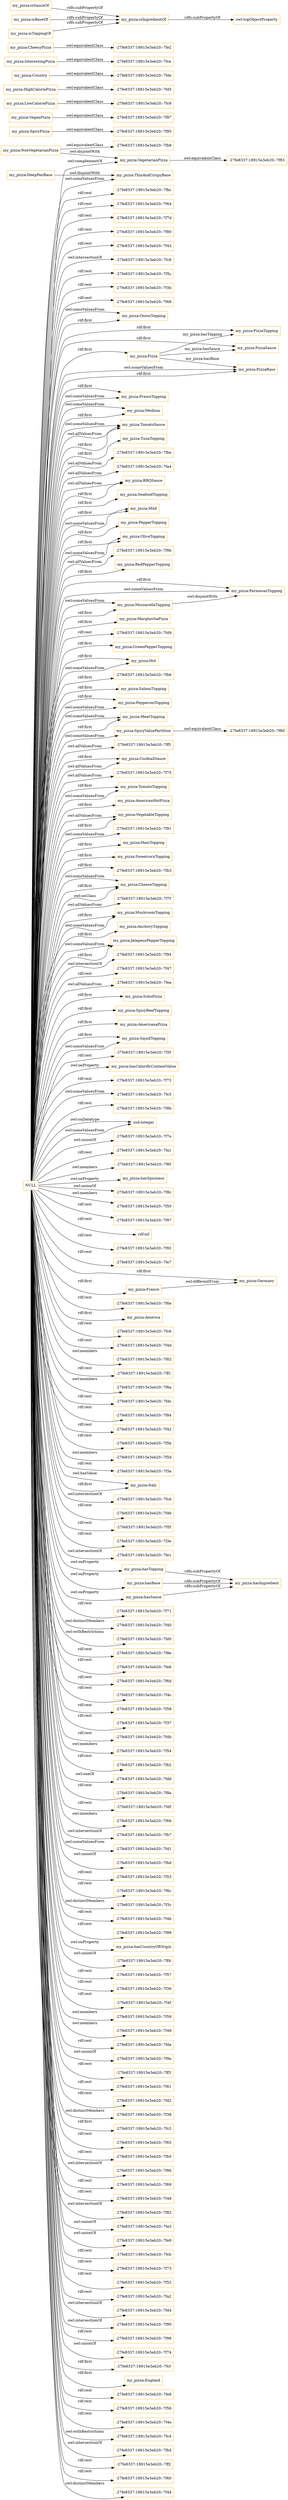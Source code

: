 digraph ar2dtool_diagram { 
rankdir=LR;
size="1501"
node [shape = rectangle, color="orange"]; "my_pizza:OnionTopping" "my_pizza:PizzaTopping" "-27fe8337:18915e3eb20:-7f95" "my_pizza:PrawnTopping" "my_pizza:Medium" "-27fe8337:18915e3eb20:-7fb8" "my_pizza:TomatoSauce" "my_pizza:TunaTopping" "-27fe8337:18915e3eb20:-7fbe" "-27fe8337:18915e3eb20:-7fa4" "my_pizza:VeganPizza" "my_pizza:BBQSauce" "my_pizza:SeafoodTopping" "my_pizza:NonVegetarianPizza" "my_pizza:SpicyPizza" "my_pizza:Mild" "my_pizza:PepperTopping" "my_pizza:LowCaloriePizza" "my_pizza:OliveTopping" "my_pizza:PizzaSauce" "-27fe8337:18915e3eb20:-7f9b" "-27fe8337:18915e3eb20:-7fc9" "my_pizza:RedPepperTopping" "-27fe8337:18915e3eb20:-7fd5" "my_pizza:ParmesanTopping" "my_pizza:MargheritaPizza" "my_pizza:ThinAndCrispyBase" "my_pizza:DeepPanBase" "-27fe8337:18915e3eb20:-7f83" "my_pizza:GreenPepperTopping" "my_pizza:Hot" "-27fe8337:18915e3eb20:-7fb6" "my_pizza:Country" "my_pizza:SalamiTopping" "my_pizza:PepperoniTopping" "my_pizza:MeatTopping" "my_pizza:SpicyValuePartition" "-27fe8337:18915e3eb20:-7ff5" "my_pizza:CocktailSauce" "-27fe8337:18915e3eb20:-7f75" "-27fe8337:18915e3eb20:-7fce" "my_pizza:InterestingPizza" "my_pizza:MozzarellaTopping" "-27fe8337:18915e3eb20:-7f87" "my_pizza:TomatoTopping" "my_pizza:AmericanHotPizza" "my_pizza:VegetableTopping" "my_pizza:PizzaBase" "-27fe8337:18915e3eb20:-7f91" "my_pizza:HamTopping" "-27fe8337:18915e3eb20:-7fde" "my_pizza:SweetcornTopping" "-27fe8337:18915e3eb20:-7fb3" "my_pizza:HighCaloriePizza" "-27fe8337:18915e3eb20:-7f8d" "my_pizza:CheeseTopping" "-27fe8337:18915e3eb20:-7f7f" "my_pizza:MushroomTopping" "my_pizza:CheesyPizza" "my_pizza:AnchovyTopping" "my_pizza:Pizza" "my_pizza:JalapenoPepperTopping" "my_pizza:VegetarianPizza" "-27fe8337:18915e3eb20:-7fea" "-27fe8337:18915e3eb20:-7fe2" "my_pizza:SohoPizza" "my_pizza:SpicyBeefTopping" "my_pizza:AmericanaPizza" "my_pizza:SquidTopping" ; /*classes style*/
	"NULL" -> "my_pizza:OnionTopping" [ label = "owl:someValuesFrom" ];
	"NULL" -> "-27fe8337:18915e3eb20:-7f3f" [ label = "rdf:rest" ];
	"NULL" -> "-27fe8337:18915e3eb20:-7fb6" [ label = "rdf:first" ];
	"NULL" -> "my_pizza:hasCalorificContentValue" [ label = "owl:onProperty" ];
	"NULL" -> "-27fe8337:18915e3eb20:-7f72" [ label = "rdf:rest" ];
	"NULL" -> "my_pizza:PizzaBase" [ label = "owl:someValuesFrom" ];
	"NULL" -> "-27fe8337:18915e3eb20:-7fc5" [ label = "owl:someValuesFrom" ];
	"NULL" -> "-27fe8337:18915e3eb20:-7f8b" [ label = "rdf:rest" ];
	"NULL" -> "xsd:integer" [ label = "owl:onDatatype" ];
	"NULL" -> "my_pizza:PizzaSauce" [ label = "rdf:first" ];
	"NULL" -> "-27fe8337:18915e3eb20:-7f7e" [ label = "owl:unionOf" ];
	"NULL" -> "my_pizza:TomatoTopping" [ label = "rdf:first" ];
	"NULL" -> "-27fe8337:18915e3eb20:-7fa1" [ label = "rdf:rest" ];
	"NULL" -> "-27fe8337:18915e3eb20:-7f6f" [ label = "owl:members" ];
	"NULL" -> "my_pizza:hasSpiciness" [ label = "owl:onProperty" ];
	"NULL" -> "-27fe8337:18915e3eb20:-7f8c" [ label = "owl:unionOf" ];
	"NULL" -> "-27fe8337:18915e3eb20:-7f50" [ label = "owl:members" ];
	"NULL" -> "-27fe8337:18915e3eb20:-7f97" [ label = "rdf:rest" ];
	"NULL" -> "rdf:nil" [ label = "rdf:rest" ];
	"NULL" -> "my_pizza:OliveTopping" [ label = "rdf:first" ];
	"NULL" -> "-27fe8337:18915e3eb20:-7f92" [ label = "rdf:rest" ];
	"NULL" -> "-27fe8337:18915e3eb20:-7fe7" [ label = "rdf:rest" ];
	"NULL" -> "my_pizza:ThinAndCrispyBase" [ label = "owl:someValuesFrom" ];
	"NULL" -> "my_pizza:SpicyBeefTopping" [ label = "rdf:first" ];
	"NULL" -> "my_pizza:Germany" [ label = "rdf:first" ];
	"NULL" -> "-27fe8337:18915e3eb20:-7f6e" [ label = "rdf:rest" ];
	"NULL" -> "my_pizza:America" [ label = "rdf:first" ];
	"NULL" -> "-27fe8337:18915e3eb20:-7fc6" [ label = "rdf:rest" ];
	"NULL" -> "my_pizza:Mild" [ label = "rdf:first" ];
	"NULL" -> "-27fe8337:18915e3eb20:-7f4d" [ label = "rdf:rest" ];
	"NULL" -> "my_pizza:Hot" [ label = "rdf:first" ];
	"NULL" -> "my_pizza:PizzaTopping" [ label = "rdf:first" ];
	"NULL" -> "my_pizza:TomatoSauce" [ label = "owl:allValuesFrom" ];
	"NULL" -> "-27fe8337:18915e3eb20:-7f62" [ label = "owl:members" ];
	"NULL" -> "my_pizza:CheeseTopping" [ label = "rdf:first" ];
	"NULL" -> "my_pizza:SquidTopping" [ label = "rdf:first" ];
	"NULL" -> "-27fe8337:18915e3eb20:-7ff1" [ label = "rdf:rest" ];
	"NULL" -> "-27fe8337:18915e3eb20:-7f6a" [ label = "owl:members" ];
	"NULL" -> "my_pizza:SohoPizza" [ label = "rdf:first" ];
	"NULL" -> "-27fe8337:18915e3eb20:-7fdc" [ label = "rdf:rest" ];
	"NULL" -> "my_pizza:CocktailSauce" [ label = "rdf:first" ];
	"NULL" -> "-27fe8337:18915e3eb20:-7ff5" [ label = "owl:allValuesFrom" ];
	"NULL" -> "my_pizza:VegetableTopping" [ label = "owl:allValuesFrom" ];
	"NULL" -> "my_pizza:PrawnTopping" [ label = "rdf:first" ];
	"NULL" -> "-27fe8337:18915e3eb20:-7f84" [ label = "rdf:rest" ];
	"NULL" -> "my_pizza:MushroomTopping" [ label = "rdf:first" ];
	"NULL" -> "-27fe8337:18915e3eb20:-7f42" [ label = "rdf:rest" ];
	"NULL" -> "my_pizza:JalapenoPepperTopping" [ label = "owl:someValuesFrom" ];
	"NULL" -> "-27fe8337:18915e3eb20:-7f5b" [ label = "rdf:rest" ];
	"NULL" -> "my_pizza:AmericanHotPizza" [ label = "rdf:first" ];
	"NULL" -> "-27fe8337:18915e3eb20:-7f5d" [ label = "owl:members" ];
	"NULL" -> "-27fe8337:18915e3eb20:-7f3a" [ label = "rdf:rest" ];
	"NULL" -> "my_pizza:ParmesanTopping" [ label = "rdf:first" ];
	"NULL" -> "my_pizza:MozzarellaTopping" [ label = "owl:someValuesFrom" ];
	"NULL" -> "my_pizza:Italy" [ label = "owl:hasValue" ];
	"NULL" -> "-27fe8337:18915e3eb20:-7fcd" [ label = "owl:intersectionOf" ];
	"NULL" -> "my_pizza:JalapenoPepperTopping" [ label = "rdf:first" ];
	"NULL" -> "-27fe8337:18915e3eb20:-7f46" [ label = "rdf:rest" ];
	"NULL" -> "my_pizza:SalamiTopping" [ label = "rdf:first" ];
	"NULL" -> "-27fe8337:18915e3eb20:-7f5f" [ label = "rdf:rest" ];
	"NULL" -> "-27fe8337:18915e3eb20:-7f3e" [ label = "rdf:rest" ];
	"NULL" -> "my_pizza:France" [ label = "rdf:first" ];
	"NULL" -> "my_pizza:HamTopping" [ label = "rdf:first" ];
	"NULL" -> "-27fe8337:18915e3eb20:-7fe1" [ label = "owl:intersectionOf" ];
	"NULL" -> "my_pizza:hasSauce" [ label = "owl:onProperty" ];
	"NULL" -> "-27fe8337:18915e3eb20:-7f71" [ label = "rdf:rest" ];
	"NULL" -> "-27fe8337:18915e3eb20:-7f40" [ label = "owl:distinctMembers" ];
	"NULL" -> "my_pizza:GreenPepperTopping" [ label = "rdf:first" ];
	"NULL" -> "my_pizza:PepperoniTopping" [ label = "rdf:first" ];
	"NULL" -> "my_pizza:SweetcornTopping" [ label = "rdf:first" ];
	"NULL" -> "-27fe8337:18915e3eb20:-7fd0" [ label = "owl:withRestrictions" ];
	"NULL" -> "-27fe8337:18915e3eb20:-7f8e" [ label = "rdf:rest" ];
	"NULL" -> "-27fe8337:18915e3eb20:-7fe6" [ label = "rdf:rest" ];
	"NULL" -> "-27fe8337:18915e3eb20:-7f6d" [ label = "rdf:rest" ];
	"NULL" -> "my_pizza:Pizza" [ label = "rdf:first" ];
	"NULL" -> "-27fe8337:18915e3eb20:-7f4c" [ label = "rdf:rest" ];
	"NULL" -> "my_pizza:ParmesanTopping" [ label = "owl:someValuesFrom" ];
	"NULL" -> "-27fe8337:18915e3eb20:-7f58" [ label = "rdf:rest" ];
	"NULL" -> "-27fe8337:18915e3eb20:-7fbe" [ label = "owl:allValuesFrom" ];
	"NULL" -> "-27fe8337:18915e3eb20:-7f37" [ label = "rdf:rest" ];
	"NULL" -> "-27fe8337:18915e3eb20:-7fdb" [ label = "rdf:rest" ];
	"NULL" -> "-27fe8337:18915e3eb20:-7f54" [ label = "owl:members" ];
	"NULL" -> "my_pizza:AnchovyTopping" [ label = "rdf:first" ];
	"NULL" -> "my_pizza:MozzarellaTopping" [ label = "rdf:first" ];
	"NULL" -> "my_pizza:MushroomTopping" [ label = "owl:someValuesFrom" ];
	"NULL" -> "-27fe8337:18915e3eb20:-7fb2" [ label = "rdf:rest" ];
	"NULL" -> "-27fe8337:18915e3eb20:-7fdd" [ label = "owl:oneOf" ];
	"NULL" -> "-27fe8337:18915e3eb20:-7f8a" [ label = "rdf:rest" ];
	"NULL" -> "-27fe8337:18915e3eb20:-7fdf" [ label = "rdf:rest" ];
	"NULL" -> "my_pizza:Medium" [ label = "owl:someValuesFrom" ];
	"NULL" -> "-27fe8337:18915e3eb20:-7f66" [ label = "owl:members" ];
	"NULL" -> "my_pizza:BBQSauce" [ label = "owl:allValuesFrom" ];
	"NULL" -> "-27fe8337:18915e3eb20:-7fb3" [ label = "rdf:first" ];
	"NULL" -> "-27fe8337:18915e3eb20:-7fb7" [ label = "owl:intersectionOf" ];
	"NULL" -> "-27fe8337:18915e3eb20:-7fd1" [ label = "owl:someValuesFrom" ];
	"NULL" -> "my_pizza:SpicyValuePartition" [ label = "owl:someValuesFrom" ];
	"NULL" -> "my_pizza:TomatoTopping" [ label = "owl:someValuesFrom" ];
	"NULL" -> "my_pizza:PrawnTopping" [ label = "owl:someValuesFrom" ];
	"NULL" -> "-27fe8337:18915e3eb20:-7fbd" [ label = "owl:unionOf" ];
	"NULL" -> "my_pizza:TomatoSauce" [ label = "rdf:first" ];
	"NULL" -> "my_pizza:CheeseTopping" [ label = "owl:onClass" ];
	"NULL" -> "my_pizza:SquidTopping" [ label = "owl:someValuesFrom" ];
	"NULL" -> "-27fe8337:18915e3eb20:-7fa4" [ label = "owl:allValuesFrom" ];
	"NULL" -> "-27fe8337:18915e3eb20:-7fea" [ label = "owl:allValuesFrom" ];
	"NULL" -> "my_pizza:OliveTopping" [ label = "owl:someValuesFrom" ];
	"NULL" -> "-27fe8337:18915e3eb20:-7f53" [ label = "rdf:rest" ];
	"NULL" -> "-27fe8337:18915e3eb20:-7f75" [ label = "owl:allValuesFrom" ];
	"NULL" -> "-27fe8337:18915e3eb20:-7f6c" [ label = "rdf:rest" ];
	"NULL" -> "-27fe8337:18915e3eb20:-7f3c" [ label = "owl:distinctMembers" ];
	"NULL" -> "my_pizza:Hot" [ label = "owl:someValuesFrom" ];
	"NULL" -> "-27fe8337:18915e3eb20:-7f4b" [ label = "rdf:rest" ];
	"NULL" -> "my_pizza:VegetableTopping" [ label = "rdf:first" ];
	"NULL" -> "-27fe8337:18915e3eb20:-7f99" [ label = "rdf:rest" ];
	"NULL" -> "my_pizza:hasCountryOfOrigin" [ label = "owl:onProperty" ];
	"NULL" -> "-27fe8337:18915e3eb20:-7ff4" [ label = "owl:unionOf" ];
	"NULL" -> "-27fe8337:18915e3eb20:-7f57" [ label = "rdf:rest" ];
	"NULL" -> "-27fe8337:18915e3eb20:-7f36" [ label = "rdf:rest" ];
	"NULL" -> "-27fe8337:18915e3eb20:-7f4f" [ label = "rdf:rest" ];
	"NULL" -> "my_pizza:CheeseTopping" [ label = "owl:someValuesFrom" ];
	"NULL" -> "-27fe8337:18915e3eb20:-7f59" [ label = "owl:members" ];
	"NULL" -> "-27fe8337:18915e3eb20:-7f49" [ label = "owl:members" ];
	"NULL" -> "-27fe8337:18915e3eb20:-7fda" [ label = "rdf:rest" ];
	"NULL" -> "-27fe8337:18915e3eb20:-7f9a" [ label = "owl:unionOf" ];
	"NULL" -> "-27fe8337:18915e3eb20:-7ff3" [ label = "rdf:rest" ];
	"NULL" -> "-27fe8337:18915e3eb20:-7f61" [ label = "rdf:rest" ];
	"NULL" -> "-27fe8337:18915e3eb20:-7f91" [ label = "owl:someValuesFrom" ];
	"NULL" -> "-27fe8337:18915e3eb20:-7fd2" [ label = "rdf:rest" ];
	"NULL" -> "-27fe8337:18915e3eb20:-7f38" [ label = "owl:distinctMembers" ];
	"NULL" -> "my_pizza:MargheritaPizza" [ label = "rdf:first" ];
	"NULL" -> "-27fe8337:18915e3eb20:-7fc3" [ label = "rdf:first" ];
	"NULL" -> "-27fe8337:18915e3eb20:-7f65" [ label = "rdf:rest" ];
	"NULL" -> "-27fe8337:18915e3eb20:-7f7f" [ label = "owl:allValuesFrom" ];
	"NULL" -> "-27fe8337:18915e3eb20:-7fb5" [ label = "rdf:rest" ];
	"NULL" -> "my_pizza:Italy" [ label = "rdf:first" ];
	"NULL" -> "my_pizza:TunaTopping" [ label = "rdf:first" ];
	"NULL" -> "my_pizza:PizzaBase" [ label = "rdf:first" ];
	"NULL" -> "my_pizza:MeatTopping" [ label = "owl:someValuesFrom" ];
	"NULL" -> "-27fe8337:18915e3eb20:-7f86" [ label = "owl:intersectionOf" ];
	"NULL" -> "my_pizza:TomatoSauce" [ label = "owl:someValuesFrom" ];
	"NULL" -> "-27fe8337:18915e3eb20:-7f69" [ label = "rdf:rest" ];
	"NULL" -> "my_pizza:hasTopping" [ label = "owl:onProperty" ];
	"NULL" -> "-27fe8337:18915e3eb20:-7f48" [ label = "rdf:rest" ];
	"NULL" -> "-27fe8337:18915e3eb20:-7f82" [ label = "owl:intersectionOf" ];
	"NULL" -> "-27fe8337:18915e3eb20:-7fa3" [ label = "owl:unionOf" ];
	"NULL" -> "my_pizza:PepperTopping" [ label = "rdf:first" ];
	"NULL" -> "-27fe8337:18915e3eb20:-7fe9" [ label = "owl:unionOf" ];
	"NULL" -> "-27fe8337:18915e3eb20:-7fcb" [ label = "rdf:rest" ];
	"NULL" -> "-27fe8337:18915e3eb20:-7f73" [ label = "rdf:rest" ];
	"NULL" -> "-27fe8337:18915e3eb20:-7f52" [ label = "rdf:rest" ];
	"NULL" -> "-27fe8337:18915e3eb20:-7f9b" [ label = "owl:allValuesFrom" ];
	"NULL" -> "xsd:integer" [ label = "owl:someValuesFrom" ];
	"NULL" -> "-27fe8337:18915e3eb20:-7fa2" [ label = "rdf:rest" ];
	"NULL" -> "-27fe8337:18915e3eb20:-7fd4" [ label = "owl:intersectionOf" ];
	"NULL" -> "-27fe8337:18915e3eb20:-7f90" [ label = "owl:intersectionOf" ];
	"NULL" -> "-27fe8337:18915e3eb20:-7f98" [ label = "rdf:rest" ];
	"NULL" -> "my_pizza:MeatTopping" [ label = "rdf:first" ];
	"NULL" -> "-27fe8337:18915e3eb20:-7f74" [ label = "owl:unionOf" ];
	"NULL" -> "-27fe8337:18915e3eb20:-7fcf" [ label = "rdf:first" ];
	"NULL" -> "my_pizza:England" [ label = "rdf:first" ];
	"NULL" -> "-27fe8337:18915e3eb20:-7fe8" [ label = "rdf:rest" ];
	"NULL" -> "-27fe8337:18915e3eb20:-7f56" [ label = "rdf:rest" ];
	"NULL" -> "my_pizza:hasBase" [ label = "owl:onProperty" ];
	"NULL" -> "-27fe8337:18915e3eb20:-7f4e" [ label = "rdf:rest" ];
	"NULL" -> "my_pizza:Medium" [ label = "rdf:first" ];
	"NULL" -> "-27fe8337:18915e3eb20:-7fc4" [ label = "owl:withRestrictions" ];
	"NULL" -> "-27fe8337:18915e3eb20:-7fb4" [ label = "owl:intersectionOf" ];
	"NULL" -> "-27fe8337:18915e3eb20:-7ff2" [ label = "rdf:rest" ];
	"NULL" -> "-27fe8337:18915e3eb20:-7f60" [ label = "rdf:rest" ];
	"NULL" -> "my_pizza:VegetarianPizza" [ label = "owl:complementOf" ];
	"NULL" -> "my_pizza:BBQSauce" [ label = "rdf:first" ];
	"NULL" -> "my_pizza:RedPepperTopping" [ label = "rdf:first" ];
	"NULL" -> "my_pizza:OnionTopping" [ label = "rdf:first" ];
	"NULL" -> "-27fe8337:18915e3eb20:-7f44" [ label = "owl:distinctMembers" ];
	"NULL" -> "-27fe8337:18915e3eb20:-7fbc" [ label = "rdf:rest" ];
	"NULL" -> "my_pizza:AmericanaPizza" [ label = "rdf:first" ];
	"NULL" -> "-27fe8337:18915e3eb20:-7f64" [ label = "rdf:rest" ];
	"NULL" -> "-27fe8337:18915e3eb20:-7f7d" [ label = "rdf:rest" ];
	"NULL" -> "-27fe8337:18915e3eb20:-7f80" [ label = "rdf:rest" ];
	"NULL" -> "-27fe8337:18915e3eb20:-7f43" [ label = "rdf:rest" ];
	"NULL" -> "-27fe8337:18915e3eb20:-7fc8" [ label = "owl:intersectionOf" ];
	"NULL" -> "-27fe8337:18915e3eb20:-7f5c" [ label = "rdf:rest" ];
	"NULL" -> "my_pizza:Mild" [ label = "owl:someValuesFrom" ];
	"NULL" -> "-27fe8337:18915e3eb20:-7f3b" [ label = "rdf:rest" ];
	"NULL" -> "my_pizza:SeafoodTopping" [ label = "rdf:first" ];
	"NULL" -> "-27fe8337:18915e3eb20:-7f68" [ label = "rdf:rest" ];
	"NULL" -> "my_pizza:PepperoniTopping" [ label = "owl:someValuesFrom" ];
	"NULL" -> "-27fe8337:18915e3eb20:-7fd9" [ label = "rdf:rest" ];
	"NULL" -> "-27fe8337:18915e3eb20:-7f94" [ label = "owl:intersectionOf" ];
	"NULL" -> "-27fe8337:18915e3eb20:-7f47" [ label = "rdf:rest" ];
	"NULL" -> "my_pizza:CocktailSauce" [ label = "owl:allValuesFrom" ];
	"my_pizza:HighCaloriePizza" -> "-27fe8337:18915e3eb20:-7fd5" [ label = "owl:equivalentClass" ];
	"my_pizza:SpicyValuePartition" -> "-27fe8337:18915e3eb20:-7f8d" [ label = "owl:equivalentClass" ];
	"my_pizza:isIngredientOf" -> "owl:topObjectProperty" [ label = "rdfs:subPropertyOf" ];
	"my_pizza:NonVegetarianPizza" -> "my_pizza:VegetarianPizza" [ label = "owl:disjointWith" ];
	"my_pizza:NonVegetarianPizza" -> "-27fe8337:18915e3eb20:-7fb8" [ label = "owl:equivalentClass" ];
	"my_pizza:Country" -> "-27fe8337:18915e3eb20:-7fde" [ label = "owl:equivalentClass" ];
	"my_pizza:VegetarianPizza" -> "-27fe8337:18915e3eb20:-7f83" [ label = "owl:equivalentClass" ];
	"my_pizza:hasTopping" -> "my_pizza:hasIngredient" [ label = "rdfs:subPropertyOf" ];
	"my_pizza:isSauceOf" -> "my_pizza:isIngredientOf" [ label = "rdfs:subPropertyOf" ];
	"my_pizza:SpicyPizza" -> "-27fe8337:18915e3eb20:-7f95" [ label = "owl:equivalentClass" ];
	"my_pizza:LowCaloriePizza" -> "-27fe8337:18915e3eb20:-7fc9" [ label = "owl:equivalentClass" ];
	"my_pizza:isBaseOf" -> "my_pizza:isIngredientOf" [ label = "rdfs:subPropertyOf" ];
	"my_pizza:isToppingOf" -> "my_pizza:isIngredientOf" [ label = "rdfs:subPropertyOf" ];
	"my_pizza:France" -> "my_pizza:Germany" [ label = "owl:differentFrom" ];
	"my_pizza:VeganPizza" -> "-27fe8337:18915e3eb20:-7f87" [ label = "owl:equivalentClass" ];
	"my_pizza:hasSauce" -> "my_pizza:hasIngredient" [ label = "rdfs:subPropertyOf" ];
	"my_pizza:hasBase" -> "my_pizza:hasIngredient" [ label = "rdfs:subPropertyOf" ];
	"my_pizza:InterestingPizza" -> "-27fe8337:18915e3eb20:-7fce" [ label = "owl:equivalentClass" ];
	"my_pizza:CheesyPizza" -> "-27fe8337:18915e3eb20:-7fe2" [ label = "owl:equivalentClass" ];
	"my_pizza:MozzarellaTopping" -> "my_pizza:ParmesanTopping" [ label = "owl:disjointWith" ];
	"my_pizza:DeepPanBase" -> "my_pizza:ThinAndCrispyBase" [ label = "owl:disjointWith" ];
	"my_pizza:Pizza" -> "my_pizza:PizzaSauce" [ label = "my_pizza:hasSauce" ];
	"my_pizza:Pizza" -> "my_pizza:PizzaTopping" [ label = "my_pizza:hasTopping" ];
	"my_pizza:Pizza" -> "my_pizza:PizzaBase" [ label = "my_pizza:hasBase" ];

}
